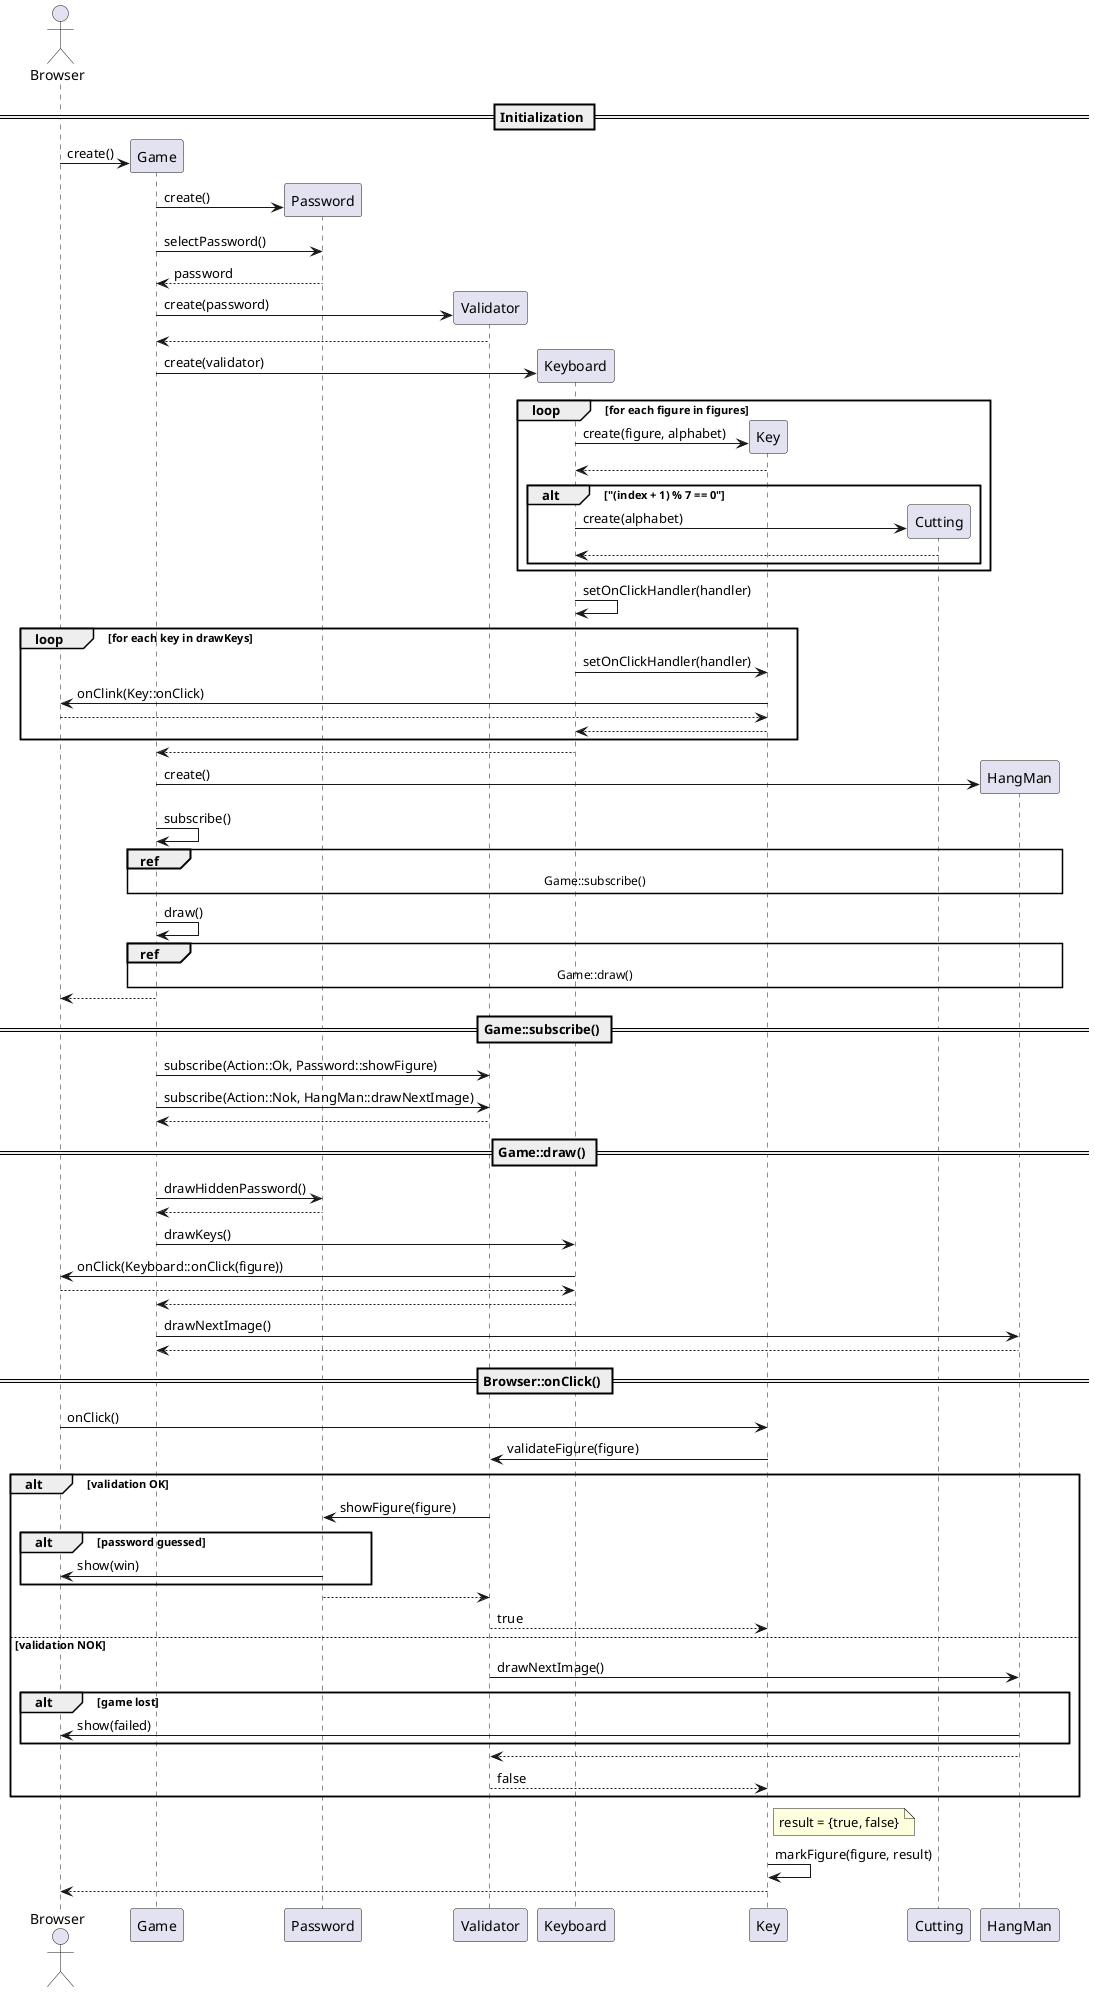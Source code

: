 @startuml
actor Browser
participant Game
participant Password
participant Validator
participant Keyboard
participant Key
participant Cutting
participant HangMan

== Initialization ==
create Game
Browser -> Game: create()

create Password
Game -> Password: create()
Game -> Password: selectPassword()
Game <-- Password: password

create Validator
Game -> Validator: create(password)
Game <-- Validator

create Keyboard
Game -> Keyboard: create(validator)
loop for each figure in figures
    create Key
    Keyboard -> Key: create(figure, alphabet)
    Keyboard <-- Key
    alt "(index + 1) % 7 == 0"
        create Cutting
        Keyboard -> Cutting: create(alphabet)
        Keyboard <-- Cutting
    end
end
Keyboard -> Keyboard: setOnClickHandler(handler)
loop for each key in drawKeys
    Keyboard -> Key: setOnClickHandler(handler)
    Key -> Browser: onClink(Key::onClick)
    Key <-- Browser
    Keyboard <-- Key
end

Game <-- Keyboard

create HangMan
Game -> HangMan: create()

Game -> Game: subscribe()
ref over Game, Password,Validator, HangMan : Game::subscribe()

Game -> Game: draw()
ref over Game, Password, Keyboard, HangMan : Game::draw()

Browser <-- Game

== Game::subscribe() ==
Game -> Validator: subscribe(Action::Ok, Password::showFigure)
Game -> Validator: subscribe(Action::Nok, HangMan::drawNextImage)
Game <-- Validator

== Game::draw() ==
Game -> Password: drawHiddenPassword()
Game <-- Password
Game -> Keyboard: drawKeys()
Keyboard -> Browser: onClick(Keyboard::onClick(figure))
Keyboard <-- Browser
Game <-- Keyboard
Game -> HangMan: drawNextImage()
Game <-- HangMan

== Browser::onClick() ==
Browser -> Key: onClick()
Key->Validator: validateFigure(figure)
alt validation OK
    Validator -> Password: showFigure(figure)
    alt password guessed
        Password -> Browser: show(win)
    end
    Validator <-- Password
    Key <-- Validator: true
else validation NOK
    Validator -> HangMan: drawNextImage()
    alt game lost
        HangMan -> Browser: show(failed)
    end
    Validator <-- HangMan
    Key <-- Validator: false
end
note right Key: result = {true, false}
Key -> Key: markFigure(figure, result)
Browser <-- Key

@enduml
